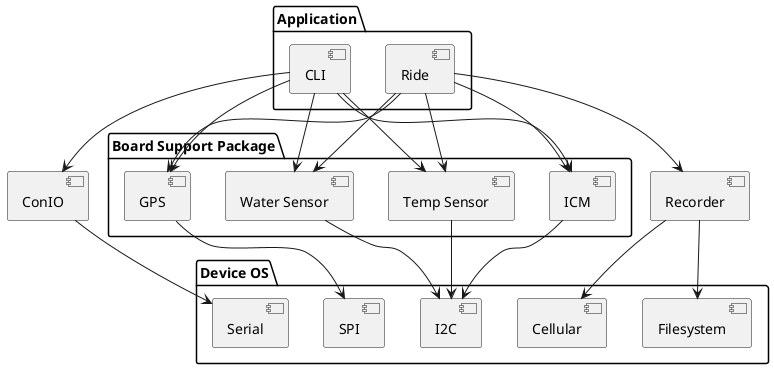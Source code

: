 @startuml Service Diagram
package "Device OS" {
    [Cellular] as cellular
    [I2C] as i2c
    [Serial] as serial
    [Filesystem] as fs
    [SPI] as spi
}


package "Application" {
    [CLI] as cli
    [Ride] as ride
}

package "Board Support Package" {
    [Temp Sensor] as temp_sensor
    [Water Sensor] as water_sensor
    [GPS] as gps
    [ICM] as icm
}
[ConIO] as conio
[Recorder] as recorder

ride --> temp_sensor
ride --> gps
ride --> icm
ride --> recorder
ride --> water_sensor

cli --> gps
cli --> temp_sensor
cli --> conio
cli --> icm
cli --> water_sensor

gps --> spi
icm --> i2c
water_sensor --> i2c
temp_sensor --> i2c
conio --> serial
recorder --> fs
recorder --> cellular
@enduml
